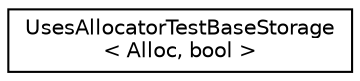 digraph "Graphical Class Hierarchy"
{
  edge [fontname="Helvetica",fontsize="10",labelfontname="Helvetica",labelfontsize="10"];
  node [fontname="Helvetica",fontsize="10",shape=record];
  rankdir="LR";
  Node0 [label="UsesAllocatorTestBaseStorage\l\< Alloc, bool \>",height=0.2,width=0.4,color="black", fillcolor="white", style="filled",URL="$struct_uses_allocator_test_base_storage.html"];
}

